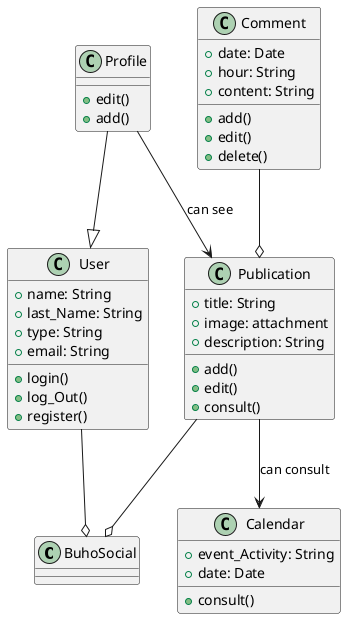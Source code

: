 @startuml classDiagram

class BuhoSocial{}

class User{
    +name: String
    +last_Name: String
    +type: String
    +email: String
    +login()
    +log_Out()
    +register()
}

class Publication{
    +title: String
    +image: attachment
    +description: String
    +add()
    +edit()
    +consult()
}

class Profile{
    +edit()
    +add()
}

class Comment{
    +date: Date
    +hour: String
    +content: String
    +add()
    +edit()
    +delete()
}

class Calendar{
    +event_Activity: String
    +date: Date
    +consult()
}

Publication --o BuhoSocial
User --o BuhoSocial
Profile --|> User
Profile --> Publication: can see
Comment --o Publication
Publication --> Calendar: can consult

@enduml
